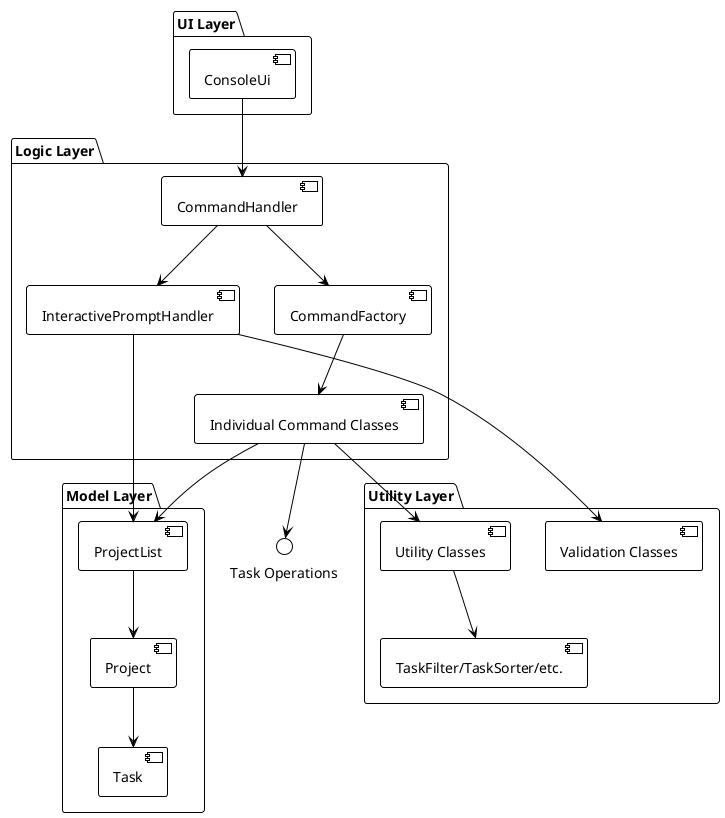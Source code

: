 @startuml Architecture Diagram
!theme plain

package "UI Layer" {
    [ConsoleUi]
}

package "Logic Layer" {
    [CommandHandler]
    [InteractivePromptHandler]
    [CommandFactory]
    [Individual Command Classes]
}

package "Model Layer" {
    [ProjectList]
    [Project]
    [Task]
}

package "Utility Layer" {
    [Validation Classes]
    [Utility Classes]
    [TaskFilter/TaskSorter/etc.]
}

ConsoleUi --> CommandHandler
CommandHandler --> InteractivePromptHandler
CommandHandler --> CommandFactory
CommandFactory --> "Individual Command Classes"
"Individual Command Classes" --> ProjectList
"Individual Command Classes" --> "Task Operations"
ProjectList --> Project
Project --> Task
InteractivePromptHandler --> ProjectList
InteractivePromptHandler --> "Validation Classes"
"Individual Command Classes" --> "Utility Classes"
"Utility Classes" --> "TaskFilter/TaskSorter/etc."
@enduml